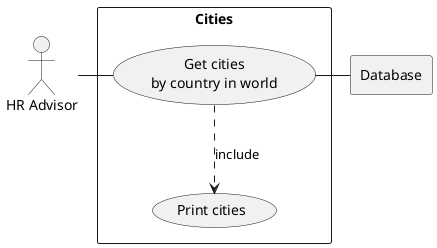 @startuml

actor HR as "HR Advisor"

rectangle Database

rectangle "Cities" {
    usecase UC4 as "Get cities
    by country in world"

    usecase UCa as "Print cities"

    HR - UC4
    UC4 ..> UCa : include
    UC4 - Database
}

@enduml